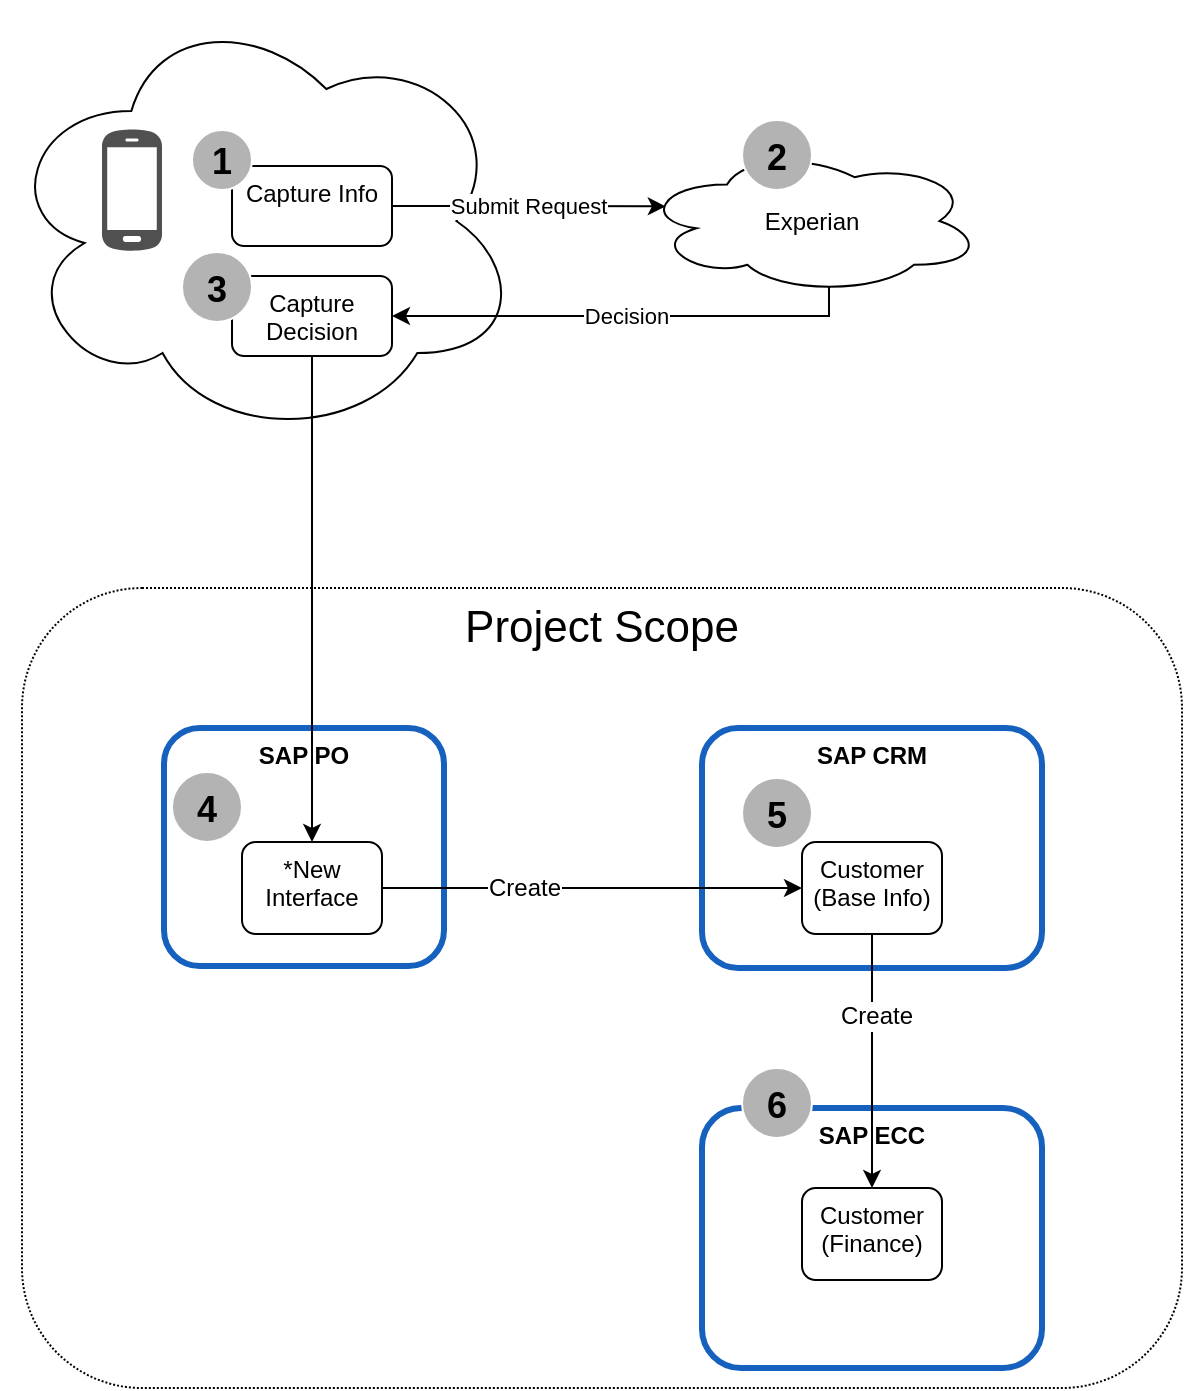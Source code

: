 <mxfile version="12.9.0" type="github" pages="6">
  <diagram id="I0bLfncfjT9ffKwwWELv" name="Accept">
    <mxGraphModel dx="1022" dy="1606" grid="1" gridSize="10" guides="1" tooltips="1" connect="1" arrows="1" fold="1" page="1" pageScale="1" pageWidth="827" pageHeight="1169" math="0" shadow="0">
      <root>
        <mxCell id="I5Vtg4STYnl2IJugSfGF-0" />
        <mxCell id="I5Vtg4STYnl2IJugSfGF-1" parent="I5Vtg4STYnl2IJugSfGF-0" />
        <mxCell id="Arc8_zzHpcI1xU_Nz3Fz-0" value="&lt;font style=&quot;font-size: 22px&quot;&gt;Project Scope&lt;/font&gt;" style="rounded=1;whiteSpace=wrap;html=1;verticalAlign=top;dashed=1;dashPattern=1 1;" parent="I5Vtg4STYnl2IJugSfGF-1" vertex="1">
          <mxGeometry x="150" y="270" width="580" height="400" as="geometry" />
        </mxCell>
        <mxCell id="U1mRfbYS5KdGnS07yZWT-0" value="" style="ellipse;shape=cloud;whiteSpace=wrap;html=1;strokeColor=#000000;strokeWidth=1;" parent="I5Vtg4STYnl2IJugSfGF-1" vertex="1">
          <mxGeometry x="139.68" y="-23.5" width="260" height="220" as="geometry" />
        </mxCell>
        <mxCell id="ivdo6gl_7-LOLV2pRihX-9" value="Submit Request" style="edgeStyle=orthogonalEdgeStyle;rounded=0;orthogonalLoop=1;jettySize=auto;html=1;exitX=1;exitY=0.5;exitDx=0;exitDy=0;entryX=0.07;entryY=0.4;entryDx=0;entryDy=0;entryPerimeter=0;" parent="I5Vtg4STYnl2IJugSfGF-1" source="8ab2VDb99C_7O71XB3wa-1" target="ivdo6gl_7-LOLV2pRihX-0" edge="1">
          <mxGeometry relative="1" as="geometry" />
        </mxCell>
        <mxCell id="8ab2VDb99C_7O71XB3wa-1" value="Capture Info" style="rounded=1;whiteSpace=wrap;html=1;verticalAlign=top;" parent="I5Vtg4STYnl2IJugSfGF-1" vertex="1">
          <mxGeometry x="255" y="59" width="80" height="40" as="geometry" />
        </mxCell>
        <mxCell id="ivdo6gl_7-LOLV2pRihX-10" value="Decision" style="edgeStyle=orthogonalEdgeStyle;rounded=0;orthogonalLoop=1;jettySize=auto;html=1;exitX=0.55;exitY=0.95;exitDx=0;exitDy=0;exitPerimeter=0;entryX=1;entryY=0.5;entryDx=0;entryDy=0;" parent="I5Vtg4STYnl2IJugSfGF-1" source="ivdo6gl_7-LOLV2pRihX-0" target="ivdo6gl_7-LOLV2pRihX-1" edge="1">
          <mxGeometry relative="1" as="geometry">
            <Array as="points">
              <mxPoint x="554" y="134" />
            </Array>
          </mxGeometry>
        </mxCell>
        <mxCell id="ivdo6gl_7-LOLV2pRihX-0" value="Experian" style="ellipse;shape=cloud;whiteSpace=wrap;html=1;verticalAlign=middle;" parent="I5Vtg4STYnl2IJugSfGF-1" vertex="1">
          <mxGeometry x="460" y="50" width="170" height="73" as="geometry" />
        </mxCell>
        <mxCell id="ivdo6gl_7-LOLV2pRihX-1" value="Capture Decision" style="rounded=1;whiteSpace=wrap;html=1;verticalAlign=top;" parent="I5Vtg4STYnl2IJugSfGF-1" vertex="1">
          <mxGeometry x="255" y="114" width="80" height="40" as="geometry" />
        </mxCell>
        <mxCell id="ivdo6gl_7-LOLV2pRihX-3" value="SAP PO" style="rounded=1;whiteSpace=wrap;html=1;verticalAlign=top;strokeWidth=3;strokeColor=#1661BE;fontStyle=1" parent="I5Vtg4STYnl2IJugSfGF-1" vertex="1">
          <mxGeometry x="221" y="340" width="140" height="119" as="geometry" />
        </mxCell>
        <mxCell id="ivdo6gl_7-LOLV2pRihX-4" value="*New Interface" style="rounded=1;whiteSpace=wrap;html=1;verticalAlign=top;" parent="I5Vtg4STYnl2IJugSfGF-1" vertex="1">
          <mxGeometry x="260" y="397" width="70" height="46" as="geometry" />
        </mxCell>
        <mxCell id="ivdo6gl_7-LOLV2pRihX-5" value="&lt;b&gt;SAP CRM&lt;/b&gt;" style="rounded=1;whiteSpace=wrap;html=1;verticalAlign=top;strokeWidth=3;strokeColor=#1661BE;" parent="I5Vtg4STYnl2IJugSfGF-1" vertex="1">
          <mxGeometry x="490" y="340" width="170" height="120" as="geometry" />
        </mxCell>
        <mxCell id="ivdo6gl_7-LOLV2pRihX-6" value="Customer (Base Info)" style="rounded=1;whiteSpace=wrap;html=1;verticalAlign=top;" parent="I5Vtg4STYnl2IJugSfGF-1" vertex="1">
          <mxGeometry x="540" y="397" width="70" height="46" as="geometry" />
        </mxCell>
        <mxCell id="ivdo6gl_7-LOLV2pRihX-7" value="SAP ECC" style="rounded=1;whiteSpace=wrap;html=1;verticalAlign=top;strokeWidth=3;strokeColor=#1661BE;fontStyle=1" parent="I5Vtg4STYnl2IJugSfGF-1" vertex="1">
          <mxGeometry x="490" y="530" width="170" height="130" as="geometry" />
        </mxCell>
        <mxCell id="ivdo6gl_7-LOLV2pRihX-8" value="Customer&lt;br&gt;(Finance)" style="rounded=1;whiteSpace=wrap;html=1;verticalAlign=top;" parent="I5Vtg4STYnl2IJugSfGF-1" vertex="1">
          <mxGeometry x="540" y="570" width="70" height="46" as="geometry" />
        </mxCell>
        <mxCell id="I5Vtg4STYnl2IJugSfGF-2" value="" style="shadow=0;dashed=0;html=1;strokeColor=none;fillColor=#505050;labelPosition=center;verticalLabelPosition=bottom;verticalAlign=top;outlineConnect=0;align=center;shape=mxgraph.office.devices.cell_phone_android_proportional;fontColor=#858585;" parent="I5Vtg4STYnl2IJugSfGF-1" vertex="1">
          <mxGeometry x="190" y="40" width="30" height="62" as="geometry" />
        </mxCell>
        <mxCell id="ivdo6gl_7-LOLV2pRihX-11" style="edgeStyle=orthogonalEdgeStyle;rounded=0;orthogonalLoop=1;jettySize=auto;html=1;exitX=0.5;exitY=1;exitDx=0;exitDy=0;" parent="I5Vtg4STYnl2IJugSfGF-1" source="ivdo6gl_7-LOLV2pRihX-1" target="ivdo6gl_7-LOLV2pRihX-4" edge="1">
          <mxGeometry relative="1" as="geometry" />
        </mxCell>
        <mxCell id="ivdo6gl_7-LOLV2pRihX-12" style="edgeStyle=orthogonalEdgeStyle;rounded=0;orthogonalLoop=1;jettySize=auto;html=1;exitX=1;exitY=0.5;exitDx=0;exitDy=0;" parent="I5Vtg4STYnl2IJugSfGF-1" source="ivdo6gl_7-LOLV2pRihX-4" target="ivdo6gl_7-LOLV2pRihX-6" edge="1">
          <mxGeometry relative="1" as="geometry" />
        </mxCell>
        <mxCell id="ivdo6gl_7-LOLV2pRihX-17" value="Create" style="text;html=1;resizable=0;points=[];align=center;verticalAlign=middle;labelBackgroundColor=#ffffff;" parent="ivdo6gl_7-LOLV2pRihX-12" vertex="1" connectable="0">
          <mxGeometry x="-0.326" relative="1" as="geometry">
            <mxPoint as="offset" />
          </mxGeometry>
        </mxCell>
        <mxCell id="ivdo6gl_7-LOLV2pRihX-19" style="edgeStyle=orthogonalEdgeStyle;rounded=0;orthogonalLoop=1;jettySize=auto;html=1;exitX=0.5;exitY=1;exitDx=0;exitDy=0;entryX=0.5;entryY=0;entryDx=0;entryDy=0;" parent="I5Vtg4STYnl2IJugSfGF-1" source="ivdo6gl_7-LOLV2pRihX-6" target="ivdo6gl_7-LOLV2pRihX-8" edge="1">
          <mxGeometry relative="1" as="geometry" />
        </mxCell>
        <mxCell id="ivdo6gl_7-LOLV2pRihX-20" value="Create" style="text;html=1;resizable=0;points=[];align=center;verticalAlign=middle;labelBackgroundColor=#ffffff;" parent="ivdo6gl_7-LOLV2pRihX-19" vertex="1" connectable="0">
          <mxGeometry x="-0.359" y="2" relative="1" as="geometry">
            <mxPoint as="offset" />
          </mxGeometry>
        </mxCell>
        <mxCell id="KOCEm66nNQwio_2Ye4BX-0" value="&lt;b&gt;&lt;font style=&quot;font-size: 18px&quot;&gt;1&lt;/font&gt;&lt;/b&gt;" style="ellipse;whiteSpace=wrap;html=1;aspect=fixed;strokeColor=#FFFFFF;fillColor=#B3B3B3;fontSize=20;" parent="I5Vtg4STYnl2IJugSfGF-1" vertex="1">
          <mxGeometry x="235" y="41" width="30" height="30" as="geometry" />
        </mxCell>
        <mxCell id="KOCEm66nNQwio_2Ye4BX-2" value="&lt;b&gt;&lt;font style=&quot;font-size: 18px&quot;&gt;3&lt;/font&gt;&lt;/b&gt;" style="ellipse;whiteSpace=wrap;html=1;aspect=fixed;strokeColor=#FFFFFF;fillColor=#B3B3B3;fontSize=20;" parent="I5Vtg4STYnl2IJugSfGF-1" vertex="1">
          <mxGeometry x="230" y="102" width="35" height="35" as="geometry" />
        </mxCell>
        <mxCell id="KOCEm66nNQwio_2Ye4BX-3" value="&lt;b&gt;&lt;font style=&quot;font-size: 18px&quot;&gt;2&lt;/font&gt;&lt;/b&gt;" style="ellipse;whiteSpace=wrap;html=1;aspect=fixed;strokeColor=#FFFFFF;fillColor=#B3B3B3;fontSize=20;" parent="I5Vtg4STYnl2IJugSfGF-1" vertex="1">
          <mxGeometry x="510" y="36" width="35" height="35" as="geometry" />
        </mxCell>
        <mxCell id="KOCEm66nNQwio_2Ye4BX-4" value="&lt;b&gt;&lt;font style=&quot;font-size: 18px&quot;&gt;4&lt;/font&gt;&lt;/b&gt;" style="ellipse;whiteSpace=wrap;html=1;aspect=fixed;strokeColor=#FFFFFF;fillColor=#B3B3B3;fontSize=20;" parent="I5Vtg4STYnl2IJugSfGF-1" vertex="1">
          <mxGeometry x="225" y="362" width="35" height="35" as="geometry" />
        </mxCell>
        <mxCell id="KOCEm66nNQwio_2Ye4BX-5" value="&lt;b&gt;&lt;font style=&quot;font-size: 18px&quot;&gt;5&lt;/font&gt;&lt;/b&gt;" style="ellipse;whiteSpace=wrap;html=1;aspect=fixed;strokeColor=#FFFFFF;fillColor=#B3B3B3;fontSize=20;" parent="I5Vtg4STYnl2IJugSfGF-1" vertex="1">
          <mxGeometry x="510" y="365" width="35" height="35" as="geometry" />
        </mxCell>
        <mxCell id="KOCEm66nNQwio_2Ye4BX-6" value="&lt;b&gt;&lt;font style=&quot;font-size: 18px&quot;&gt;6&lt;/font&gt;&lt;/b&gt;" style="ellipse;whiteSpace=wrap;html=1;aspect=fixed;strokeColor=#FFFFFF;fillColor=#B3B3B3;fontSize=20;" parent="I5Vtg4STYnl2IJugSfGF-1" vertex="1">
          <mxGeometry x="510" y="510" width="35" height="35" as="geometry" />
        </mxCell>
        <mxCell id="dF0LH_5BrBd1ZgKNaq8l-1" value="" style="shape=image;imageAspect=0;aspect=fixed;verticalLabelPosition=bottom;verticalAlign=top;strokeColor=#1661BE;strokeWidth=3;image=https://upload.wikimedia.org/wikipedia/commons/5/59/SAP_2011_logo.svg;" parent="I5Vtg4STYnl2IJugSfGF-1" vertex="1">
          <mxGeometry x="331" y="330" width="68.68" height="35" as="geometry" />
        </mxCell>
        <mxCell id="dF0LH_5BrBd1ZgKNaq8l-2" value="" style="shape=image;imageAspect=0;aspect=fixed;verticalLabelPosition=bottom;verticalAlign=top;strokeColor=#1661BE;strokeWidth=3;image=https://upload.wikimedia.org/wikipedia/commons/5/59/SAP_2011_logo.svg;" parent="I5Vtg4STYnl2IJugSfGF-1" vertex="1">
          <mxGeometry x="620" y="330" width="68.68" height="35" as="geometry" />
        </mxCell>
        <mxCell id="dF0LH_5BrBd1ZgKNaq8l-3" value="" style="shape=image;imageAspect=0;aspect=fixed;verticalLabelPosition=bottom;verticalAlign=top;strokeColor=#1661BE;strokeWidth=3;image=https://upload.wikimedia.org/wikipedia/commons/5/59/SAP_2011_logo.svg;" parent="I5Vtg4STYnl2IJugSfGF-1" vertex="1">
          <mxGeometry x="630" y="510" width="68.68" height="35" as="geometry" />
        </mxCell>
      </root>
    </mxGraphModel>
  </diagram>
  <diagram name="Reject/Refer" id="q7iL9V-ygQUSEN3jPt8D">
    <mxGraphModel dx="782" dy="1606" grid="1" gridSize="10" guides="1" tooltips="1" connect="1" arrows="1" fold="1" page="1" pageScale="1" pageWidth="827" pageHeight="1169" math="0" shadow="0">
      
      <root>
        
        <mxCell id="6zzG9t84l0em-5m2Y7m6-0" />
        
        <mxCell id="6zzG9t84l0em-5m2Y7m6-1" parent="6zzG9t84l0em-5m2Y7m6-0" />
        
        <mxCell id="umjWcM65oeDaXiuiutKc-0" value="&lt;font style=&quot;font-size: 22px&quot;&gt;Project Scope&lt;/font&gt;" style="rounded=1;whiteSpace=wrap;html=1;verticalAlign=top;dashed=1;dashPattern=1 1;" vertex="1" parent="6zzG9t84l0em-5m2Y7m6-1">
          
          <mxGeometry x="10" y="164" width="770" height="526" as="geometry" />
          
        </mxCell>
        
        <mxCell id="1nwWj9MFmgAN-99wsDq0-0" value="" style="ellipse;shape=cloud;whiteSpace=wrap;html=1;strokeColor=#000000;strokeWidth=1;" vertex="1" parent="6zzG9t84l0em-5m2Y7m6-1">
          
          <mxGeometry x="110" y="-90" width="310" height="230" as="geometry" />
          
        </mxCell>
        
        <mxCell id="6zzG9t84l0em-5m2Y7m6-11" value="SAP CRM" style="rounded=1;whiteSpace=wrap;html=1;verticalAlign=top;strokeWidth=3;strokeColor=#1661BE;" parent="6zzG9t84l0em-5m2Y7m6-1" vertex="1">
          
          <mxGeometry x="460" y="210" width="200" height="160" as="geometry" />
          
        </mxCell>
        
        <mxCell id="JmengMzgopt4f8I5Psx5-20" style="edgeStyle=orthogonalEdgeStyle;rounded=0;orthogonalLoop=1;jettySize=auto;html=1;exitX=1;exitY=0.5;exitDx=0;exitDy=0;entryX=0.5;entryY=1;entryDx=0;entryDy=0;dashed=1;" parent="6zzG9t84l0em-5m2Y7m6-1" source="JmengMzgopt4f8I5Psx5-3" target="JmengMzgopt4f8I5Psx5-14" edge="1">
          
          <mxGeometry relative="1" as="geometry">
            
            <Array as="points">
              
              <mxPoint x="430" y="463" />
              
              <mxPoint x="430" y="380" />
              
              <mxPoint x="505" y="380" />
              
            </Array>
            
          </mxGeometry>
          
        </mxCell>
        
        <mxCell id="6zzG9t84l0em-5m2Y7m6-4" value="Submit Request" style="edgeStyle=orthogonalEdgeStyle;rounded=0;orthogonalLoop=1;jettySize=auto;html=1;exitX=1;exitY=0.5;exitDx=0;exitDy=0;entryX=0.07;entryY=0.4;entryDx=0;entryDy=0;entryPerimeter=0;" parent="6zzG9t84l0em-5m2Y7m6-1" source="6zzG9t84l0em-5m2Y7m6-5" target="6zzG9t84l0em-5m2Y7m6-7" edge="1">
          
          <mxGeometry relative="1" as="geometry" />
          
        </mxCell>
        
        <mxCell id="6zzG9t84l0em-5m2Y7m6-5" value="Capture Info" style="rounded=1;whiteSpace=wrap;html=1;verticalAlign=top;" parent="6zzG9t84l0em-5m2Y7m6-1" vertex="1">
          
          <mxGeometry x="255" y="9" width="80" height="40" as="geometry" />
          
        </mxCell>
        
        <mxCell id="6zzG9t84l0em-5m2Y7m6-6" value="Decision" style="edgeStyle=orthogonalEdgeStyle;rounded=0;orthogonalLoop=1;jettySize=auto;html=1;exitX=0.55;exitY=0.95;exitDx=0;exitDy=0;exitPerimeter=0;entryX=1;entryY=0.5;entryDx=0;entryDy=0;" parent="6zzG9t84l0em-5m2Y7m6-1" source="6zzG9t84l0em-5m2Y7m6-7" target="6zzG9t84l0em-5m2Y7m6-8" edge="1">
          
          <mxGeometry relative="1" as="geometry">
            
            <Array as="points">
              
              <mxPoint x="515" y="69" />
              
              <mxPoint x="515" y="84" />
              
            </Array>
            
          </mxGeometry>
          
        </mxCell>
        
        <mxCell id="6zzG9t84l0em-5m2Y7m6-7" value="Experian" style="ellipse;shape=cloud;whiteSpace=wrap;html=1;verticalAlign=middle;" parent="6zzG9t84l0em-5m2Y7m6-1" vertex="1">
          
          <mxGeometry x="430" width="170" height="73" as="geometry" />
          
        </mxCell>
        
        <mxCell id="6zzG9t84l0em-5m2Y7m6-8" value="Capture Decision" style="rounded=1;whiteSpace=wrap;html=1;verticalAlign=top;" parent="6zzG9t84l0em-5m2Y7m6-1" vertex="1">
          
          <mxGeometry x="255" y="64" width="80" height="40" as="geometry" />
          
        </mxCell>
        
        <mxCell id="6zzG9t84l0em-5m2Y7m6-9" value="SAP PO" style="rounded=1;whiteSpace=wrap;html=1;verticalAlign=top;strokeWidth=3;strokeColor=#1661BE;" parent="6zzG9t84l0em-5m2Y7m6-1" vertex="1">
          
          <mxGeometry x="244" y="233" width="100" height="96" as="geometry" />
          
        </mxCell>
        
        <mxCell id="JmengMzgopt4f8I5Psx5-18" style="edgeStyle=orthogonalEdgeStyle;rounded=0;orthogonalLoop=1;jettySize=auto;html=1;exitX=1;exitY=0.5;exitDx=0;exitDy=0;" parent="6zzG9t84l0em-5m2Y7m6-1" source="6zzG9t84l0em-5m2Y7m6-10" target="6zzG9t84l0em-5m2Y7m6-12" edge="1">
          
          <mxGeometry relative="1" as="geometry" />
          
        </mxCell>
        
        <mxCell id="6zzG9t84l0em-5m2Y7m6-10" value="*New Interface" style="rounded=1;whiteSpace=wrap;html=1;verticalAlign=top;" parent="6zzG9t84l0em-5m2Y7m6-1" vertex="1">
          
          <mxGeometry x="260" y="267" width="70" height="46" as="geometry" />
          
        </mxCell>
        
        <mxCell id="6zzG9t84l0em-5m2Y7m6-12" value="Customer&amp;nbsp;&lt;br&gt;(Base Info)" style="rounded=1;whiteSpace=wrap;html=1;verticalAlign=top;" parent="6zzG9t84l0em-5m2Y7m6-1" vertex="1">
          
          <mxGeometry x="540" y="267" width="70" height="46" as="geometry" />
          
        </mxCell>
        
        <mxCell id="6zzG9t84l0em-5m2Y7m6-13" value="SAP ECC" style="rounded=1;whiteSpace=wrap;html=1;verticalAlign=top;strokeWidth=3;strokeColor=#1661BE;" parent="6zzG9t84l0em-5m2Y7m6-1" vertex="1">
          
          <mxGeometry x="490" y="400" width="170" height="130" as="geometry" />
          
        </mxCell>
        
        <mxCell id="6zzG9t84l0em-5m2Y7m6-14" value="Customer&lt;br&gt;(Finance)" style="rounded=1;whiteSpace=wrap;html=1;verticalAlign=top;" parent="6zzG9t84l0em-5m2Y7m6-1" vertex="1">
          
          <mxGeometry x="540" y="440" width="70" height="46" as="geometry" />
          
        </mxCell>
        
        <mxCell id="6zzG9t84l0em-5m2Y7m6-15" value="" style="shadow=0;dashed=0;html=1;strokeColor=none;fillColor=#505050;labelPosition=center;verticalLabelPosition=bottom;verticalAlign=top;outlineConnect=0;align=center;shape=mxgraph.office.devices.cell_phone_android_proportional;fontColor=#858585;" parent="6zzG9t84l0em-5m2Y7m6-1" vertex="1">
          
          <mxGeometry x="190" y="-10" width="30" height="62" as="geometry" />
          
        </mxCell>
        
        <mxCell id="6zzG9t84l0em-5m2Y7m6-16" style="edgeStyle=orthogonalEdgeStyle;rounded=0;orthogonalLoop=1;jettySize=auto;html=1;exitX=0.5;exitY=1;exitDx=0;exitDy=0;" parent="6zzG9t84l0em-5m2Y7m6-1" source="6zzG9t84l0em-5m2Y7m6-8" target="6zzG9t84l0em-5m2Y7m6-10" edge="1">
          
          <mxGeometry relative="1" as="geometry" />
          
        </mxCell>
        
        <mxCell id="6zzG9t84l0em-5m2Y7m6-21" style="edgeStyle=orthogonalEdgeStyle;rounded=0;orthogonalLoop=1;jettySize=auto;html=1;exitX=0.5;exitY=1;exitDx=0;exitDy=0;entryX=0.5;entryY=0;entryDx=0;entryDy=0;" parent="6zzG9t84l0em-5m2Y7m6-1" source="6zzG9t84l0em-5m2Y7m6-12" target="6zzG9t84l0em-5m2Y7m6-14" edge="1">
          
          <mxGeometry relative="1" as="geometry" />
          
        </mxCell>
        
        <mxCell id="6zzG9t84l0em-5m2Y7m6-22" value="Create" style="text;html=1;resizable=0;points=[];align=center;verticalAlign=middle;labelBackgroundColor=#ffffff;" parent="6zzG9t84l0em-5m2Y7m6-21" vertex="1" connectable="0">
          
          <mxGeometry x="-0.359" y="2" relative="1" as="geometry">
            
            <mxPoint as="offset" />
            
          </mxGeometry>
          
        </mxCell>
        
        <mxCell id="JmengMzgopt4f8I5Psx5-8" style="edgeStyle=orthogonalEdgeStyle;rounded=0;orthogonalLoop=1;jettySize=auto;html=1;dashed=1;" parent="6zzG9t84l0em-5m2Y7m6-1" source="JmengMzgopt4f8I5Psx5-1" target="JmengMzgopt4f8I5Psx5-3" edge="1">
          
          <mxGeometry relative="1" as="geometry" />
          
        </mxCell>
        
        <mxCell id="JmengMzgopt4f8I5Psx5-1" value="New Accounts" style="shape=image;html=1;verticalAlign=top;verticalLabelPosition=bottom;labelBackgroundColor=#ffffff;imageAspect=0;aspect=fixed;image=https://cdn0.iconfinder.com/data/icons/users-android-l-lollipop-icon-pack/24/user-128.png" parent="6zzG9t84l0em-5m2Y7m6-1" vertex="1">
          
          <mxGeometry x="198" y="329" width="92" height="92" as="geometry" />
          
        </mxCell>
        
        <mxCell id="JmengMzgopt4f8I5Psx5-9" style="edgeStyle=orthogonalEdgeStyle;rounded=0;orthogonalLoop=1;jettySize=auto;html=1;exitX=1;exitY=0.5;exitDx=0;exitDy=0;entryX=0;entryY=0.5;entryDx=0;entryDy=0;dashed=1;" parent="6zzG9t84l0em-5m2Y7m6-1" source="JmengMzgopt4f8I5Psx5-3" target="6zzG9t84l0em-5m2Y7m6-14" edge="1">
          
          <mxGeometry relative="1" as="geometry" />
          
        </mxCell>
        
        <mxCell id="JmengMzgopt4f8I5Psx5-11" value="&amp;nbsp;Update Record" style="text;html=1;resizable=0;points=[];align=center;verticalAlign=middle;labelBackgroundColor=#ffffff;" parent="JmengMzgopt4f8I5Psx5-9" vertex="1" connectable="0">
          
          <mxGeometry x="-0.25" relative="1" as="geometry">
            
            <mxPoint as="offset" />
            
          </mxGeometry>
          
        </mxCell>
        
        <mxCell id="JmengMzgopt4f8I5Psx5-10" style="edgeStyle=orthogonalEdgeStyle;rounded=0;orthogonalLoop=1;jettySize=auto;html=1;exitX=0.5;exitY=1;exitDx=0;exitDy=0;dashed=1;" parent="6zzG9t84l0em-5m2Y7m6-1" source="JmengMzgopt4f8I5Psx5-3" target="JmengMzgopt4f8I5Psx5-4" edge="1">
          
          <mxGeometry relative="1" as="geometry" />
          
        </mxCell>
        
        <mxCell id="JmengMzgopt4f8I5Psx5-12" value="Reject" style="text;html=1;resizable=0;points=[];align=center;verticalAlign=middle;labelBackgroundColor=#ffffff;" parent="JmengMzgopt4f8I5Psx5-10" vertex="1" connectable="0">
          
          <mxGeometry x="-0.199" relative="1" as="geometry">
            
            <mxPoint as="offset" />
            
          </mxGeometry>
          
        </mxCell>
        
        <mxCell id="JmengMzgopt4f8I5Psx5-3" value="Review&amp;nbsp;&lt;br&gt;Application" style="rhombus;whiteSpace=wrap;html=1;" parent="6zzG9t84l0em-5m2Y7m6-1" vertex="1">
          
          <mxGeometry x="47" y="427.5" width="78" height="70" as="geometry" />
          
        </mxCell>
        
        <mxCell id="JmengMzgopt4f8I5Psx5-4" value="END" style="shape=mxgraph.bpmn.shape;html=1;verticalLabelPosition=bottom;labelBackgroundColor=#ffffff;verticalAlign=top;align=center;perimeter=ellipsePerimeter;outlineConnect=0;outline=end;symbol=general;" parent="6zzG9t84l0em-5m2Y7m6-1" vertex="1">
          
          <mxGeometry x="61" y="600" width="50" height="50" as="geometry" />
          
        </mxCell>
        
        <mxCell id="JmengMzgopt4f8I5Psx5-14" value="Activity" style="rounded=1;whiteSpace=wrap;html=1;verticalAlign=top;" parent="6zzG9t84l0em-5m2Y7m6-1" vertex="1">
          
          <mxGeometry x="480" y="306" width="50" height="46" as="geometry" />
          
        </mxCell>
        
        <mxCell id="JmengMzgopt4f8I5Psx5-15" value="Create" style="edgeStyle=orthogonalEdgeStyle;rounded=0;orthogonalLoop=1;jettySize=auto;html=1;exitX=1;exitY=0.5;exitDx=0;exitDy=0;entryX=0;entryY=0.5;entryDx=0;entryDy=0;" parent="6zzG9t84l0em-5m2Y7m6-1" source="6zzG9t84l0em-5m2Y7m6-10" target="JmengMzgopt4f8I5Psx5-14" edge="1">
          
          <mxGeometry x="-0.577" relative="1" as="geometry">
            
            <Array as="points">
              
              <mxPoint x="400" y="290" />
              
              <mxPoint x="400" y="329" />
              
            </Array>
            
            <mxPoint as="offset" />
            
          </mxGeometry>
          
        </mxCell>
        
        <mxCell id="JmengMzgopt4f8I5Psx5-19" value="Accept" style="text;html=1;resizable=0;points=[];autosize=1;align=left;verticalAlign=top;spacingTop=-4;" parent="6zzG9t84l0em-5m2Y7m6-1" vertex="1">
          
          <mxGeometry x="117" y="440" width="50" height="10" as="geometry" />
          
        </mxCell>
        
        <mxCell id="qge553LtWHyhK_odIXqt-0" value="" style="group" parent="6zzG9t84l0em-5m2Y7m6-1" vertex="1" connectable="0">
          
          <mxGeometry x="420" y="580" width="160" height="42" as="geometry" />
          
        </mxCell>
        
        <mxCell id="FfEUyvOu12HyywOrQXnY-0" style="edgeStyle=orthogonalEdgeStyle;rounded=0;orthogonalLoop=1;jettySize=auto;html=1;" parent="qge553LtWHyhK_odIXqt-0" edge="1">
          
          <mxGeometry relative="1" as="geometry">
            
            <mxPoint y="10" as="sourcePoint" />
            
            <mxPoint x="40" y="10" as="targetPoint" />
            
            <Array as="points">
              
              <mxPoint y="10" />
              
              <mxPoint y="10" />
              
            </Array>
            
          </mxGeometry>
          
        </mxCell>
        
        <mxCell id="FfEUyvOu12HyywOrQXnY-1" style="edgeStyle=orthogonalEdgeStyle;rounded=0;orthogonalLoop=1;jettySize=auto;html=1;dashed=1;" parent="qge553LtWHyhK_odIXqt-0" edge="1">
          
          <mxGeometry relative="1" as="geometry">
            
            <mxPoint x="2" y="33" as="sourcePoint" />
            
            <mxPoint x="42" y="33" as="targetPoint" />
            
            <Array as="points">
              
              <mxPoint x="2" y="33" />
              
              <mxPoint x="2" y="33" />
              
            </Array>
            
          </mxGeometry>
          
        </mxCell>
        
        <mxCell id="FfEUyvOu12HyywOrQXnY-2" value="Automated Process" style="text;html=1;resizable=0;points=[];autosize=1;align=left;verticalAlign=top;spacingTop=-4;" parent="qge553LtWHyhK_odIXqt-0" vertex="1">
          
          <mxGeometry x="40" width="120" height="20" as="geometry" />
          
        </mxCell>
        
        <mxCell id="FfEUyvOu12HyywOrQXnY-4" value="Manual Process" style="text;html=1;resizable=0;points=[];autosize=1;align=left;verticalAlign=top;spacingTop=-4;" parent="qge553LtWHyhK_odIXqt-0" vertex="1">
          
          <mxGeometry x="41" y="22" width="100" height="20" as="geometry" />
          
        </mxCell>
        
        <mxCell id="m7y9YswhoE0nNhfy7fFu-1" value="&lt;b&gt;&lt;font style=&quot;font-size: 18px&quot;&gt;1&lt;/font&gt;&lt;/b&gt;" style="ellipse;whiteSpace=wrap;html=1;aspect=fixed;strokeColor=#FFFFFF;fillColor=#B3B3B3;fontSize=20;" parent="6zzG9t84l0em-5m2Y7m6-1" vertex="1">
          
          <mxGeometry x="240" y="-9" width="30" height="30" as="geometry" />
          
        </mxCell>
        
        <mxCell id="m7y9YswhoE0nNhfy7fFu-2" value="&lt;b&gt;&lt;font style=&quot;font-size: 18px&quot;&gt;2&lt;/font&gt;&lt;/b&gt;" style="ellipse;whiteSpace=wrap;html=1;aspect=fixed;strokeColor=#FFFFFF;fillColor=#B3B3B3;fontSize=20;" parent="6zzG9t84l0em-5m2Y7m6-1" vertex="1">
          
          <mxGeometry x="505" y="-6" width="30" height="30" as="geometry" />
          
        </mxCell>
        
        <mxCell id="m7y9YswhoE0nNhfy7fFu-3" value="&lt;b&gt;&lt;font style=&quot;font-size: 18px&quot;&gt;3&lt;/font&gt;&lt;/b&gt;" style="ellipse;whiteSpace=wrap;html=1;aspect=fixed;strokeColor=#FFFFFF;fillColor=#B3B3B3;fontSize=20;" parent="6zzG9t84l0em-5m2Y7m6-1" vertex="1">
          
          <mxGeometry x="240" y="54" width="30" height="30" as="geometry" />
          
        </mxCell>
        
        <mxCell id="m7y9YswhoE0nNhfy7fFu-4" value="&lt;b&gt;&lt;font style=&quot;font-size: 18px&quot;&gt;4&lt;/font&gt;&lt;/b&gt;" style="ellipse;whiteSpace=wrap;html=1;aspect=fixed;strokeColor=#FFFFFF;fillColor=#B3B3B3;fontSize=20;" parent="6zzG9t84l0em-5m2Y7m6-1" vertex="1">
          
          <mxGeometry x="225" y="216.5" width="30" height="30" as="geometry" />
          
        </mxCell>
        
        <mxCell id="m7y9YswhoE0nNhfy7fFu-5" value="&lt;b&gt;&lt;font style=&quot;font-size: 18px&quot;&gt;5&lt;/font&gt;&lt;/b&gt;" style="ellipse;whiteSpace=wrap;html=1;aspect=fixed;strokeColor=#FFFFFF;fillColor=#B3B3B3;fontSize=20;" parent="6zzG9t84l0em-5m2Y7m6-1" vertex="1">
          
          <mxGeometry x="405" y="260" width="30" height="30" as="geometry" />
          
        </mxCell>
        
        <mxCell id="W06NTrM2mYSXro5Yyzhc-0" value="&lt;b&gt;&lt;font style=&quot;font-size: 18px&quot;&gt;6&lt;/font&gt;&lt;/b&gt;" style="ellipse;whiteSpace=wrap;html=1;aspect=fixed;strokeColor=#FFFFFF;fillColor=#B3B3B3;fontSize=20;" parent="6zzG9t84l0em-5m2Y7m6-1" vertex="1">
          
          <mxGeometry x="460" y="340" width="30" height="30" as="geometry" />
          
        </mxCell>
        
        <mxCell id="W06NTrM2mYSXro5Yyzhc-1" value="&lt;b&gt;&lt;font style=&quot;font-size: 18px&quot;&gt;7&lt;/font&gt;&lt;/b&gt;" style="ellipse;whiteSpace=wrap;html=1;aspect=fixed;strokeColor=#FFFFFF;fillColor=#B3B3B3;fontSize=20;" parent="6zzG9t84l0em-5m2Y7m6-1" vertex="1">
          
          <mxGeometry x="365" y="425" width="30" height="30" as="geometry" />
          
        </mxCell>
        
        <mxCell id="2p6_76cSXVn-c59Y3XXB-0" value="" style="shape=image;imageAspect=0;aspect=fixed;verticalLabelPosition=bottom;verticalAlign=top;strokeColor=#1661BE;strokeWidth=3;image=https://upload.wikimedia.org/wikipedia/commons/5/59/SAP_2011_logo.svg;" vertex="1" parent="6zzG9t84l0em-5m2Y7m6-1">
          
          <mxGeometry x="326.32" y="216.5" width="68.68" height="35" as="geometry" />
          
        </mxCell>
        
        <mxCell id="2p6_76cSXVn-c59Y3XXB-1" value="" style="shape=image;imageAspect=0;aspect=fixed;verticalLabelPosition=bottom;verticalAlign=top;strokeColor=#1661BE;strokeWidth=3;image=https://upload.wikimedia.org/wikipedia/commons/5/59/SAP_2011_logo.svg;" vertex="1" parent="6zzG9t84l0em-5m2Y7m6-1">
          
          <mxGeometry x="630" y="198" width="68.68" height="35" as="geometry" />
          
        </mxCell>
        
        <mxCell id="2p6_76cSXVn-c59Y3XXB-2" value="" style="shape=image;imageAspect=0;aspect=fixed;verticalLabelPosition=bottom;verticalAlign=top;strokeColor=#1661BE;strokeWidth=3;image=https://upload.wikimedia.org/wikipedia/commons/5/59/SAP_2011_logo.svg;" vertex="1" parent="6zzG9t84l0em-5m2Y7m6-1">
          
          <mxGeometry x="630" y="390" width="68.68" height="35" as="geometry" />
          
        </mxCell>
        
        <mxCell id="FP6ZSrvsWaeLuSCSETTi-0" value="Monitor Activities" style="edgeStyle=orthogonalEdgeStyle;rounded=0;orthogonalLoop=1;jettySize=auto;html=1;exitX=0;exitY=0.75;exitDx=0;exitDy=0;entryX=0.987;entryY=0.586;entryDx=0;entryDy=0;entryPerimeter=0;startArrow=classic;startFill=1;endArrow=none;endFill=0;dashed=1;" parent="6zzG9t84l0em-5m2Y7m6-1" source="JmengMzgopt4f8I5Psx5-14" target="JmengMzgopt4f8I5Psx5-1" edge="1">
          
          <mxGeometry x="-0.058" y="20" relative="1" as="geometry">
            
            <Array as="points">
              
              <mxPoint x="370" y="341" />
              
              <mxPoint x="370" y="383" />
              
            </Array>
            
            <mxPoint x="-20" y="20" as="offset" />
            
          </mxGeometry>
          
        </mxCell>
        
      </root>
      
    </mxGraphModel>
  </diagram>
  <diagram id="lOIXeB1SdbAjSqTrTIgE" name="Start of design- Multi Catalogue">
    <mxGraphModel dx="1849" dy="1606" grid="1" gridSize="10" guides="1" tooltips="1" connect="1" arrows="1" fold="1" page="1" pageScale="1" pageWidth="827" pageHeight="1169" math="0" shadow="0">
      <root>
        <mxCell id="Fbse_wCR-hVCXEEPw7fp-0" />
        <mxCell id="Fbse_wCR-hVCXEEPw7fp-1" parent="Fbse_wCR-hVCXEEPw7fp-0" />
        <mxCell id="_JlLbovI6DGsuCHX4jDz-0" value="&lt;b&gt;Design&lt;/b&gt;" style="rounded=1;whiteSpace=wrap;html=1;verticalAlign=top;strokeWidth=3;strokeColor=#1661BE;" parent="Fbse_wCR-hVCXEEPw7fp-1" vertex="1">
          <mxGeometry x="-90" y="-90" width="540" height="405" as="geometry" />
        </mxCell>
        <mxCell id="_JlLbovI6DGsuCHX4jDz-23" value="&lt;b&gt;2020 Fusion&lt;/b&gt;" style="rounded=1;whiteSpace=wrap;html=1;verticalAlign=top;strokeWidth=3;strokeColor=#1661BE;" parent="Fbse_wCR-hVCXEEPw7fp-1" vertex="1">
          <mxGeometry x="-60" y="65" width="500" height="230" as="geometry" />
        </mxCell>
        <mxCell id="_JlLbovI6DGsuCHX4jDz-36" style="edgeStyle=orthogonalEdgeStyle;rounded=0;orthogonalLoop=1;jettySize=auto;html=1;exitX=1;exitY=0.5;exitDx=0;exitDy=0;entryX=0.5;entryY=0;entryDx=0;entryDy=0;" parent="Fbse_wCR-hVCXEEPw7fp-1" source="_JlLbovI6DGsuCHX4jDz-1" target="_JlLbovI6DGsuCHX4jDz-3" edge="1">
          <mxGeometry relative="1" as="geometry" />
        </mxCell>
        <mxCell id="_JlLbovI6DGsuCHX4jDz-1" value="Dewsbury Catalogue" style="rounded=1;whiteSpace=wrap;html=1;" parent="Fbse_wCR-hVCXEEPw7fp-1" vertex="1">
          <mxGeometry x="30" y="100" width="120" height="60" as="geometry" />
        </mxCell>
        <mxCell id="_JlLbovI6DGsuCHX4jDz-37" style="edgeStyle=orthogonalEdgeStyle;rounded=0;orthogonalLoop=1;jettySize=auto;html=1;exitX=1;exitY=0.5;exitDx=0;exitDy=0;entryX=0.5;entryY=1;entryDx=0;entryDy=0;" parent="Fbse_wCR-hVCXEEPw7fp-1" source="_JlLbovI6DGsuCHX4jDz-2" target="_JlLbovI6DGsuCHX4jDz-3" edge="1">
          <mxGeometry relative="1" as="geometry" />
        </mxCell>
        <mxCell id="_JlLbovI6DGsuCHX4jDz-2" value="Darlington Catalogue" style="rounded=1;whiteSpace=wrap;html=1;" parent="Fbse_wCR-hVCXEEPw7fp-1" vertex="1">
          <mxGeometry x="30" y="210" width="120" height="60" as="geometry" />
        </mxCell>
        <mxCell id="_JlLbovI6DGsuCHX4jDz-38" style="edgeStyle=orthogonalEdgeStyle;rounded=0;orthogonalLoop=1;jettySize=auto;html=1;exitX=1;exitY=0.5;exitDx=0;exitDy=0;entryX=0;entryY=0.5;entryDx=0;entryDy=0;" parent="Fbse_wCR-hVCXEEPw7fp-1" source="_JlLbovI6DGsuCHX4jDz-3" target="_JlLbovI6DGsuCHX4jDz-4" edge="1">
          <mxGeometry relative="1" as="geometry" />
        </mxCell>
        <mxCell id="_JlLbovI6DGsuCHX4jDz-3" value="Drawing" style="rounded=1;whiteSpace=wrap;html=1;" parent="Fbse_wCR-hVCXEEPw7fp-1" vertex="1">
          <mxGeometry x="160" y="160" width="120" height="60" as="geometry" />
        </mxCell>
        <mxCell id="87D5IM8qtyfVkClEqCiQ-0" style="edgeStyle=orthogonalEdgeStyle;rounded=0;orthogonalLoop=1;jettySize=auto;html=1;exitX=1;exitY=0.75;exitDx=0;exitDy=0;entryX=0;entryY=0.5;entryDx=0;entryDy=0;" edge="1" parent="Fbse_wCR-hVCXEEPw7fp-1" source="_JlLbovI6DGsuCHX4jDz-4" target="_JlLbovI6DGsuCHX4jDz-16">
          <mxGeometry relative="1" as="geometry">
            <Array as="points">
              <mxPoint x="414" y="190" />
              <mxPoint x="600" y="190" />
              <mxPoint x="600" y="345" />
            </Array>
          </mxGeometry>
        </mxCell>
        <mxCell id="_JlLbovI6DGsuCHX4jDz-4" value="Export" style="rounded=1;whiteSpace=wrap;html=1;" parent="Fbse_wCR-hVCXEEPw7fp-1" vertex="1">
          <mxGeometry x="294" y="160" width="120" height="60" as="geometry" />
        </mxCell>
        <mxCell id="_JlLbovI6DGsuCHX4jDz-8" value="&lt;b&gt;C2O&lt;/b&gt;" style="rounded=1;whiteSpace=wrap;html=1;verticalAlign=top;strokeWidth=3;strokeColor=#1661BE;" parent="Fbse_wCR-hVCXEEPw7fp-1" vertex="1">
          <mxGeometry x="670" y="-100" width="130" height="120" as="geometry" />
        </mxCell>
        <mxCell id="_JlLbovI6DGsuCHX4jDz-9" value="&lt;b&gt;SAP&lt;/b&gt;" style="rounded=1;whiteSpace=wrap;html=1;verticalAlign=top;strokeWidth=3;strokeColor=#1661BE;" parent="Fbse_wCR-hVCXEEPw7fp-1" vertex="1">
          <mxGeometry x="650" y="280" width="130" height="120" as="geometry" />
        </mxCell>
        <mxCell id="_JlLbovI6DGsuCHX4jDz-14" value="" style="edgeStyle=orthogonalEdgeStyle;rounded=0;orthogonalLoop=1;jettySize=auto;html=1;entryX=0;entryY=0.5;entryDx=0;entryDy=0;exitX=1;exitY=0.25;exitDx=0;exitDy=0;" parent="Fbse_wCR-hVCXEEPw7fp-1" source="_JlLbovI6DGsuCHX4jDz-4" target="_JlLbovI6DGsuCHX4jDz-13" edge="1">
          <mxGeometry relative="1" as="geometry">
            <mxPoint x="620" y="190" as="sourcePoint" />
            <Array as="points">
              <mxPoint x="414" y="190" />
              <mxPoint x="600" y="190" />
              <mxPoint x="600" y="-40" />
            </Array>
          </mxGeometry>
        </mxCell>
        <mxCell id="_JlLbovI6DGsuCHX4jDz-13" value="Import" style="rounded=1;whiteSpace=wrap;html=1;" parent="Fbse_wCR-hVCXEEPw7fp-1" vertex="1">
          <mxGeometry x="700" y="-70" width="70" height="60" as="geometry" />
        </mxCell>
        <mxCell id="_JlLbovI6DGsuCHX4jDz-16" value="Import" style="rounded=1;whiteSpace=wrap;html=1;" parent="Fbse_wCR-hVCXEEPw7fp-1" vertex="1">
          <mxGeometry x="680" y="315" width="70" height="60" as="geometry" />
        </mxCell>
        <mxCell id="_JlLbovI6DGsuCHX4jDz-29" style="edgeStyle=orthogonalEdgeStyle;rounded=0;orthogonalLoop=1;jettySize=auto;html=1;exitX=0.5;exitY=0;exitDx=0;exitDy=0;entryX=0;entryY=0.5;entryDx=0;entryDy=0;" parent="Fbse_wCR-hVCXEEPw7fp-1" source="_JlLbovI6DGsuCHX4jDz-20" target="_JlLbovI6DGsuCHX4jDz-1" edge="1">
          <mxGeometry relative="1" as="geometry">
            <Array as="points">
              <mxPoint x="-10" y="130" />
            </Array>
          </mxGeometry>
        </mxCell>
        <mxCell id="_JlLbovI6DGsuCHX4jDz-30" style="edgeStyle=orthogonalEdgeStyle;rounded=0;orthogonalLoop=1;jettySize=auto;html=1;exitX=0.5;exitY=1;exitDx=0;exitDy=0;entryX=0;entryY=0.5;entryDx=0;entryDy=0;" parent="Fbse_wCR-hVCXEEPw7fp-1" source="_JlLbovI6DGsuCHX4jDz-20" target="_JlLbovI6DGsuCHX4jDz-2" edge="1">
          <mxGeometry relative="1" as="geometry" />
        </mxCell>
        <mxCell id="_JlLbovI6DGsuCHX4jDz-20" value="Dews or Darl" style="rhombus;whiteSpace=wrap;html=1;" parent="Fbse_wCR-hVCXEEPw7fp-1" vertex="1">
          <mxGeometry x="-50" y="140" width="80" height="80" as="geometry" />
        </mxCell>
        <mxCell id="_JlLbovI6DGsuCHX4jDz-35" style="edgeStyle=orthogonalEdgeStyle;rounded=0;orthogonalLoop=1;jettySize=auto;html=1;exitX=1;exitY=0.5;exitDx=0;exitDy=0;entryX=0;entryY=0.5;entryDx=0;entryDy=0;" parent="Fbse_wCR-hVCXEEPw7fp-1" source="_JlLbovI6DGsuCHX4jDz-34" target="_JlLbovI6DGsuCHX4jDz-20" edge="1">
          <mxGeometry relative="1" as="geometry" />
        </mxCell>
        <mxCell id="_JlLbovI6DGsuCHX4jDz-34" value="" style="ellipse;whiteSpace=wrap;html=1;aspect=fixed;" parent="Fbse_wCR-hVCXEEPw7fp-1" vertex="1">
          <mxGeometry x="-290" y="140" width="80" height="80" as="geometry" />
        </mxCell>
      </root>
    </mxGraphModel>
  </diagram>
  <diagram name="Lead Capture - Multi Catalogue" id="xptw0SQupD6m_jO9cA7Y">
    <mxGraphModel dx="1849" dy="1606" grid="1" gridSize="10" guides="1" tooltips="1" connect="1" arrows="1" fold="1" page="1" pageScale="1" pageWidth="827" pageHeight="1169" math="0" shadow="0">
      <root>
        <mxCell id="bqPSz23PdT2e_r1nomSk-0" />
        <mxCell id="bqPSz23PdT2e_r1nomSk-1" parent="bqPSz23PdT2e_r1nomSk-0" />
        <mxCell id="bqPSz23PdT2e_r1nomSk-26" value="&lt;b&gt;Lead Capture&lt;/b&gt;" style="rounded=1;whiteSpace=wrap;html=1;verticalAlign=top;strokeWidth=3;strokeColor=#1661BE;" vertex="1" parent="bqPSz23PdT2e_r1nomSk-1">
          <mxGeometry x="-390" y="40" width="260" height="275" as="geometry" />
        </mxCell>
        <mxCell id="bqPSz23PdT2e_r1nomSk-2" value="&lt;b&gt;Design&lt;/b&gt;" style="rounded=1;whiteSpace=wrap;html=1;verticalAlign=top;strokeWidth=3;strokeColor=#1661BE;" vertex="1" parent="bqPSz23PdT2e_r1nomSk-1">
          <mxGeometry x="-90" y="-60" width="550" height="375" as="geometry" />
        </mxCell>
        <mxCell id="bqPSz23PdT2e_r1nomSk-3" value="&lt;b&gt;2020 Fusion&lt;/b&gt;" style="rounded=1;whiteSpace=wrap;html=1;verticalAlign=top;strokeWidth=3;strokeColor=#1661BE;" vertex="1" parent="bqPSz23PdT2e_r1nomSk-1">
          <mxGeometry x="-60" y="65" width="500" height="230" as="geometry" />
        </mxCell>
        <mxCell id="bqPSz23PdT2e_r1nomSk-6" style="edgeStyle=orthogonalEdgeStyle;rounded=0;orthogonalLoop=1;jettySize=auto;html=1;exitX=1;exitY=0.5;exitDx=0;exitDy=0;entryX=0.5;entryY=0;entryDx=0;entryDy=0;" edge="1" parent="bqPSz23PdT2e_r1nomSk-1" source="bqPSz23PdT2e_r1nomSk-7" target="bqPSz23PdT2e_r1nomSk-11">
          <mxGeometry relative="1" as="geometry" />
        </mxCell>
        <mxCell id="bqPSz23PdT2e_r1nomSk-7" value="Dewsbury Catalogue" style="rounded=1;whiteSpace=wrap;html=1;" vertex="1" parent="bqPSz23PdT2e_r1nomSk-1">
          <mxGeometry x="30" y="100" width="120" height="60" as="geometry" />
        </mxCell>
        <mxCell id="bqPSz23PdT2e_r1nomSk-8" style="edgeStyle=orthogonalEdgeStyle;rounded=0;orthogonalLoop=1;jettySize=auto;html=1;exitX=1;exitY=0.5;exitDx=0;exitDy=0;entryX=0.5;entryY=1;entryDx=0;entryDy=0;" edge="1" parent="bqPSz23PdT2e_r1nomSk-1" source="bqPSz23PdT2e_r1nomSk-9" target="bqPSz23PdT2e_r1nomSk-11">
          <mxGeometry relative="1" as="geometry" />
        </mxCell>
        <mxCell id="bqPSz23PdT2e_r1nomSk-9" value="Darlington Catalogue" style="rounded=1;whiteSpace=wrap;html=1;" vertex="1" parent="bqPSz23PdT2e_r1nomSk-1">
          <mxGeometry x="30" y="210" width="120" height="60" as="geometry" />
        </mxCell>
        <mxCell id="bqPSz23PdT2e_r1nomSk-10" style="edgeStyle=orthogonalEdgeStyle;rounded=0;orthogonalLoop=1;jettySize=auto;html=1;exitX=1;exitY=0.5;exitDx=0;exitDy=0;entryX=0;entryY=0.5;entryDx=0;entryDy=0;" edge="1" parent="bqPSz23PdT2e_r1nomSk-1" source="bqPSz23PdT2e_r1nomSk-11" target="bqPSz23PdT2e_r1nomSk-13">
          <mxGeometry relative="1" as="geometry" />
        </mxCell>
        <mxCell id="bqPSz23PdT2e_r1nomSk-11" value="Drawing" style="rounded=1;whiteSpace=wrap;html=1;" vertex="1" parent="bqPSz23PdT2e_r1nomSk-1">
          <mxGeometry x="160" y="160" width="120" height="60" as="geometry" />
        </mxCell>
        <mxCell id="bqPSz23PdT2e_r1nomSk-13" value="Export" style="rounded=1;whiteSpace=wrap;html=1;" vertex="1" parent="bqPSz23PdT2e_r1nomSk-1">
          <mxGeometry x="294" y="160" width="120" height="60" as="geometry" />
        </mxCell>
        <mxCell id="bqPSz23PdT2e_r1nomSk-14" value="&lt;b&gt;C2O&lt;/b&gt;" style="rounded=1;whiteSpace=wrap;html=1;verticalAlign=top;strokeWidth=3;strokeColor=#1661BE;" vertex="1" parent="bqPSz23PdT2e_r1nomSk-1">
          <mxGeometry x="520" y="-100" width="130" height="120" as="geometry" />
        </mxCell>
        <mxCell id="bqPSz23PdT2e_r1nomSk-15" value="&lt;b&gt;SAP&lt;/b&gt;" style="rounded=1;whiteSpace=wrap;html=1;verticalAlign=top;strokeWidth=3;strokeColor=#1661BE;" vertex="1" parent="bqPSz23PdT2e_r1nomSk-1">
          <mxGeometry x="520" y="280" width="130" height="120" as="geometry" />
        </mxCell>
        <mxCell id="bqPSz23PdT2e_r1nomSk-16" value="" style="edgeStyle=orthogonalEdgeStyle;rounded=0;orthogonalLoop=1;jettySize=auto;html=1;entryX=0;entryY=0.5;entryDx=0;entryDy=0;exitX=1;exitY=0.5;exitDx=0;exitDy=0;" edge="1" parent="bqPSz23PdT2e_r1nomSk-1" source="bqPSz23PdT2e_r1nomSk-13" target="bqPSz23PdT2e_r1nomSk-18">
          <mxGeometry relative="1" as="geometry">
            <mxPoint x="620" y="190" as="sourcePoint" />
            <Array as="points">
              <mxPoint x="480" y="190" />
              <mxPoint x="480" y="-40" />
            </Array>
          </mxGeometry>
        </mxCell>
        <mxCell id="bqPSz23PdT2e_r1nomSk-18" value="Import" style="rounded=1;whiteSpace=wrap;html=1;" vertex="1" parent="bqPSz23PdT2e_r1nomSk-1">
          <mxGeometry x="550" y="-70" width="70" height="60" as="geometry" />
        </mxCell>
        <mxCell id="bqPSz23PdT2e_r1nomSk-19" style="edgeStyle=orthogonalEdgeStyle;rounded=0;orthogonalLoop=1;jettySize=auto;html=1;exitX=1;exitY=0.5;exitDx=0;exitDy=0;entryX=0;entryY=0.5;entryDx=0;entryDy=0;" edge="1" parent="bqPSz23PdT2e_r1nomSk-1" source="bqPSz23PdT2e_r1nomSk-13" target="bqPSz23PdT2e_r1nomSk-20">
          <mxGeometry relative="1" as="geometry">
            <mxPoint x="620" y="205" as="sourcePoint" />
            <Array as="points">
              <mxPoint x="480" y="190" />
              <mxPoint x="480" y="345" />
            </Array>
          </mxGeometry>
        </mxCell>
        <mxCell id="bqPSz23PdT2e_r1nomSk-20" value="Import" style="rounded=1;whiteSpace=wrap;html=1;" vertex="1" parent="bqPSz23PdT2e_r1nomSk-1">
          <mxGeometry x="550" y="315" width="70" height="60" as="geometry" />
        </mxCell>
        <mxCell id="bqPSz23PdT2e_r1nomSk-21" style="edgeStyle=orthogonalEdgeStyle;rounded=0;orthogonalLoop=1;jettySize=auto;html=1;exitX=0.5;exitY=0;exitDx=0;exitDy=0;entryX=0;entryY=0.5;entryDx=0;entryDy=0;" edge="1" parent="bqPSz23PdT2e_r1nomSk-1" source="bqPSz23PdT2e_r1nomSk-23" target="bqPSz23PdT2e_r1nomSk-7">
          <mxGeometry relative="1" as="geometry">
            <Array as="points">
              <mxPoint x="-10" y="130" />
            </Array>
          </mxGeometry>
        </mxCell>
        <mxCell id="bqPSz23PdT2e_r1nomSk-22" style="edgeStyle=orthogonalEdgeStyle;rounded=0;orthogonalLoop=1;jettySize=auto;html=1;exitX=0.5;exitY=1;exitDx=0;exitDy=0;entryX=0;entryY=0.5;entryDx=0;entryDy=0;" edge="1" parent="bqPSz23PdT2e_r1nomSk-1" source="bqPSz23PdT2e_r1nomSk-23" target="bqPSz23PdT2e_r1nomSk-9">
          <mxGeometry relative="1" as="geometry" />
        </mxCell>
        <mxCell id="bqPSz23PdT2e_r1nomSk-23" value="Dews or Darl" style="rhombus;whiteSpace=wrap;html=1;" vertex="1" parent="bqPSz23PdT2e_r1nomSk-1">
          <mxGeometry x="-280" y="130" width="80" height="80" as="geometry" />
        </mxCell>
        <mxCell id="bqPSz23PdT2e_r1nomSk-24" style="edgeStyle=orthogonalEdgeStyle;rounded=0;orthogonalLoop=1;jettySize=auto;html=1;exitX=1;exitY=0.5;exitDx=0;exitDy=0;entryX=0;entryY=0.5;entryDx=0;entryDy=0;" edge="1" parent="bqPSz23PdT2e_r1nomSk-1" source="bqPSz23PdT2e_r1nomSk-25" target="bqPSz23PdT2e_r1nomSk-23">
          <mxGeometry relative="1" as="geometry" />
        </mxCell>
        <mxCell id="bqPSz23PdT2e_r1nomSk-25" value="" style="ellipse;whiteSpace=wrap;html=1;aspect=fixed;" vertex="1" parent="bqPSz23PdT2e_r1nomSk-1">
          <mxGeometry x="-500" y="150" width="80" height="80" as="geometry" />
        </mxCell>
      </root>
    </mxGraphModel>
  </diagram>
  <diagram name="End of Design-  Multi Catalogue" id="evm0ahgz21U04MNeQETG">
    <mxGraphModel dx="1849" dy="1606" grid="1" gridSize="10" guides="1" tooltips="1" connect="1" arrows="1" fold="1" page="1" pageScale="1" pageWidth="827" pageHeight="1169" math="0" shadow="0">
      <root>
        <mxCell id="7GcjfIIWh7iEYWclRc8i-0" />
        <mxCell id="7GcjfIIWh7iEYWclRc8i-1" parent="7GcjfIIWh7iEYWclRc8i-0" />
        <mxCell id="7GcjfIIWh7iEYWclRc8i-3" value="&lt;b&gt;Design&lt;/b&gt;" style="rounded=1;whiteSpace=wrap;html=1;verticalAlign=top;strokeWidth=3;strokeColor=#1661BE;" vertex="1" parent="7GcjfIIWh7iEYWclRc8i-1">
          <mxGeometry x="-90" y="-90" width="640" height="405" as="geometry" />
        </mxCell>
        <mxCell id="7GcjfIIWh7iEYWclRc8i-4" value="&lt;b&gt;2020 Fusion&lt;/b&gt;" style="rounded=1;whiteSpace=wrap;html=1;verticalAlign=top;strokeWidth=3;strokeColor=#1661BE;" vertex="1" parent="7GcjfIIWh7iEYWclRc8i-1">
          <mxGeometry x="-60" y="65" width="590" height="230" as="geometry" />
        </mxCell>
        <mxCell id="7GcjfIIWh7iEYWclRc8i-7" style="edgeStyle=orthogonalEdgeStyle;rounded=0;orthogonalLoop=1;jettySize=auto;html=1;exitX=1;exitY=0.5;exitDx=0;exitDy=0;entryX=0.5;entryY=0;entryDx=0;entryDy=0;" edge="1" parent="7GcjfIIWh7iEYWclRc8i-1" source="7GcjfIIWh7iEYWclRc8i-8" target="7GcjfIIWh7iEYWclRc8i-12">
          <mxGeometry relative="1" as="geometry" />
        </mxCell>
        <mxCell id="7GcjfIIWh7iEYWclRc8i-8" value="Dewsbury Catalogue" style="rounded=1;whiteSpace=wrap;html=1;" vertex="1" parent="7GcjfIIWh7iEYWclRc8i-1">
          <mxGeometry x="30" y="100" width="120" height="60" as="geometry" />
        </mxCell>
        <mxCell id="7GcjfIIWh7iEYWclRc8i-9" style="edgeStyle=orthogonalEdgeStyle;rounded=0;orthogonalLoop=1;jettySize=auto;html=1;exitX=1;exitY=0.5;exitDx=0;exitDy=0;entryX=0.5;entryY=1;entryDx=0;entryDy=0;" edge="1" parent="7GcjfIIWh7iEYWclRc8i-1" source="7GcjfIIWh7iEYWclRc8i-10" target="7GcjfIIWh7iEYWclRc8i-12">
          <mxGeometry relative="1" as="geometry" />
        </mxCell>
        <mxCell id="7GcjfIIWh7iEYWclRc8i-10" value="Darlington Catalogue" style="rounded=1;whiteSpace=wrap;html=1;" vertex="1" parent="7GcjfIIWh7iEYWclRc8i-1">
          <mxGeometry x="30" y="210" width="120" height="60" as="geometry" />
        </mxCell>
        <mxCell id="7GcjfIIWh7iEYWclRc8i-11" style="edgeStyle=orthogonalEdgeStyle;rounded=0;orthogonalLoop=1;jettySize=auto;html=1;exitX=1;exitY=0.5;exitDx=0;exitDy=0;entryX=0;entryY=0.5;entryDx=0;entryDy=0;" edge="1" parent="7GcjfIIWh7iEYWclRc8i-1" source="7GcjfIIWh7iEYWclRc8i-12" target="7GcjfIIWh7iEYWclRc8i-14">
          <mxGeometry relative="1" as="geometry" />
        </mxCell>
        <mxCell id="7GcjfIIWh7iEYWclRc8i-12" value="Drawing" style="rounded=1;whiteSpace=wrap;html=1;" vertex="1" parent="7GcjfIIWh7iEYWclRc8i-1">
          <mxGeometry x="160" y="160" width="120" height="60" as="geometry" />
        </mxCell>
        <mxCell id="Pb_BCG3rpowcddXdC12i-1" style="edgeStyle=orthogonalEdgeStyle;rounded=0;orthogonalLoop=1;jettySize=auto;html=1;exitX=1;exitY=0.5;exitDx=0;exitDy=0;entryX=0;entryY=0.5;entryDx=0;entryDy=0;" edge="1" parent="7GcjfIIWh7iEYWclRc8i-1" source="7GcjfIIWh7iEYWclRc8i-14" target="Pb_BCG3rpowcddXdC12i-0">
          <mxGeometry relative="1" as="geometry" />
        </mxCell>
        <mxCell id="7GcjfIIWh7iEYWclRc8i-14" value="Export" style="rounded=1;whiteSpace=wrap;html=1;" vertex="1" parent="7GcjfIIWh7iEYWclRc8i-1">
          <mxGeometry x="294" y="160" width="120" height="60" as="geometry" />
        </mxCell>
        <mxCell id="7GcjfIIWh7iEYWclRc8i-15" value="&lt;b&gt;C2O&lt;/b&gt;" style="rounded=1;whiteSpace=wrap;html=1;verticalAlign=top;strokeWidth=3;strokeColor=#1661BE;" vertex="1" parent="7GcjfIIWh7iEYWclRc8i-1">
          <mxGeometry x="810" y="-100" width="130" height="120" as="geometry" />
        </mxCell>
        <mxCell id="7GcjfIIWh7iEYWclRc8i-16" value="&lt;b&gt;SAP&lt;/b&gt;" style="rounded=1;whiteSpace=wrap;html=1;verticalAlign=top;strokeWidth=3;strokeColor=#1661BE;" vertex="1" parent="7GcjfIIWh7iEYWclRc8i-1">
          <mxGeometry x="817" y="280" width="130" height="120" as="geometry" />
        </mxCell>
        <mxCell id="7GcjfIIWh7iEYWclRc8i-19" value="Import" style="rounded=1;whiteSpace=wrap;html=1;" vertex="1" parent="7GcjfIIWh7iEYWclRc8i-1">
          <mxGeometry x="840" y="-70" width="70" height="60" as="geometry" />
        </mxCell>
        <mxCell id="7GcjfIIWh7iEYWclRc8i-20" style="edgeStyle=orthogonalEdgeStyle;rounded=0;orthogonalLoop=1;jettySize=auto;html=1;exitX=1;exitY=0.5;exitDx=0;exitDy=0;entryX=0;entryY=0.5;entryDx=0;entryDy=0;" edge="1" parent="7GcjfIIWh7iEYWclRc8i-1" source="Pb_BCG3rpowcddXdC12i-0" target="7GcjfIIWh7iEYWclRc8i-21">
          <mxGeometry relative="1" as="geometry">
            <mxPoint x="620" y="205" as="sourcePoint" />
            <Array as="points">
              <mxPoint x="680" y="190" />
              <mxPoint x="680" y="345" />
            </Array>
          </mxGeometry>
        </mxCell>
        <mxCell id="7GcjfIIWh7iEYWclRc8i-21" value="Import" style="rounded=1;whiteSpace=wrap;html=1;" vertex="1" parent="7GcjfIIWh7iEYWclRc8i-1">
          <mxGeometry x="847" y="315" width="70" height="60" as="geometry" />
        </mxCell>
        <mxCell id="7GcjfIIWh7iEYWclRc8i-23" style="edgeStyle=orthogonalEdgeStyle;rounded=0;orthogonalLoop=1;jettySize=auto;html=1;exitX=1;exitY=0.5;exitDx=0;exitDy=0;entryX=0;entryY=0.5;entryDx=0;entryDy=0;" edge="1" parent="7GcjfIIWh7iEYWclRc8i-1" source="7GcjfIIWh7iEYWclRc8i-26" target="7GcjfIIWh7iEYWclRc8i-10">
          <mxGeometry relative="1" as="geometry">
            <mxPoint x="-240" y="210" as="sourcePoint" />
          </mxGeometry>
        </mxCell>
        <mxCell id="7GcjfIIWh7iEYWclRc8i-25" style="edgeStyle=orthogonalEdgeStyle;rounded=0;orthogonalLoop=1;jettySize=auto;html=1;exitX=1;exitY=0.5;exitDx=0;exitDy=0;" edge="1" parent="7GcjfIIWh7iEYWclRc8i-1" source="7GcjfIIWh7iEYWclRc8i-26" target="7GcjfIIWh7iEYWclRc8i-8">
          <mxGeometry relative="1" as="geometry">
            <mxPoint x="-280" y="170" as="targetPoint" />
          </mxGeometry>
        </mxCell>
        <mxCell id="7GcjfIIWh7iEYWclRc8i-26" value="" style="ellipse;whiteSpace=wrap;html=1;aspect=fixed;" vertex="1" parent="7GcjfIIWh7iEYWclRc8i-1">
          <mxGeometry x="-210" y="130" width="80" height="80" as="geometry" />
        </mxCell>
        <mxCell id="Pb_BCG3rpowcddXdC12i-2" style="edgeStyle=orthogonalEdgeStyle;rounded=0;orthogonalLoop=1;jettySize=auto;html=1;exitX=1;exitY=0.5;exitDx=0;exitDy=0;entryX=0;entryY=0.5;entryDx=0;entryDy=0;" edge="1" parent="7GcjfIIWh7iEYWclRc8i-1" source="Pb_BCG3rpowcddXdC12i-0" target="7GcjfIIWh7iEYWclRc8i-19">
          <mxGeometry relative="1" as="geometry">
            <mxPoint x="710" y="190" as="targetPoint" />
          </mxGeometry>
        </mxCell>
        <mxCell id="Pb_BCG3rpowcddXdC12i-0" value="Dews or Darl" style="rhombus;whiteSpace=wrap;html=1;" vertex="1" parent="7GcjfIIWh7iEYWclRc8i-1">
          <mxGeometry x="440" y="150" width="80" height="80" as="geometry" />
        </mxCell>
      </root>
    </mxGraphModel>
  </diagram>
  <diagram name="Post Design-  Multi Catalogue" id="GnHIZqdPLONxBIgIT4Gj">
    <mxGraphModel dx="1849" dy="1606" grid="1" gridSize="10" guides="1" tooltips="1" connect="1" arrows="1" fold="1" page="1" pageScale="1" pageWidth="827" pageHeight="1169" math="0" shadow="0">
      <root>
        <mxCell id="x0li2plNRmpR8_GpqX2q-0" />
        <mxCell id="x0li2plNRmpR8_GpqX2q-1" parent="x0li2plNRmpR8_GpqX2q-0" />
        <mxCell id="ucxce9_MLwUqWdL2mYv8-0" value="&lt;b&gt;&#39;Staging Area&#39;&lt;/b&gt;" style="rounded=1;whiteSpace=wrap;html=1;verticalAlign=top;strokeWidth=3;strokeColor=#1661BE;" vertex="1" parent="x0li2plNRmpR8_GpqX2q-1">
          <mxGeometry x="570" y="65" width="210" height="230" as="geometry" />
        </mxCell>
        <mxCell id="x0li2plNRmpR8_GpqX2q-2" value="&lt;b&gt;Design&lt;/b&gt;" style="rounded=1;whiteSpace=wrap;html=1;verticalAlign=top;strokeWidth=3;strokeColor=#1661BE;" vertex="1" parent="x0li2plNRmpR8_GpqX2q-1">
          <mxGeometry x="-90" y="-90" width="640" height="405" as="geometry" />
        </mxCell>
        <mxCell id="x0li2plNRmpR8_GpqX2q-3" value="&lt;b&gt;2020 Fusion&lt;/b&gt;" style="rounded=1;whiteSpace=wrap;html=1;verticalAlign=top;strokeWidth=3;strokeColor=#1661BE;" vertex="1" parent="x0li2plNRmpR8_GpqX2q-1">
          <mxGeometry x="-60" y="65" width="590" height="230" as="geometry" />
        </mxCell>
        <mxCell id="x0li2plNRmpR8_GpqX2q-4" style="edgeStyle=orthogonalEdgeStyle;rounded=0;orthogonalLoop=1;jettySize=auto;html=1;exitX=1;exitY=0.5;exitDx=0;exitDy=0;entryX=0.5;entryY=0;entryDx=0;entryDy=0;" edge="1" parent="x0li2plNRmpR8_GpqX2q-1" source="x0li2plNRmpR8_GpqX2q-5" target="x0li2plNRmpR8_GpqX2q-9">
          <mxGeometry relative="1" as="geometry" />
        </mxCell>
        <mxCell id="x0li2plNRmpR8_GpqX2q-5" value="Dewsbury Catalogue" style="rounded=1;whiteSpace=wrap;html=1;" vertex="1" parent="x0li2plNRmpR8_GpqX2q-1">
          <mxGeometry x="30" y="100" width="120" height="60" as="geometry" />
        </mxCell>
        <mxCell id="x0li2plNRmpR8_GpqX2q-6" style="edgeStyle=orthogonalEdgeStyle;rounded=0;orthogonalLoop=1;jettySize=auto;html=1;exitX=1;exitY=0.5;exitDx=0;exitDy=0;entryX=0.5;entryY=1;entryDx=0;entryDy=0;" edge="1" parent="x0li2plNRmpR8_GpqX2q-1" source="x0li2plNRmpR8_GpqX2q-7" target="x0li2plNRmpR8_GpqX2q-9">
          <mxGeometry relative="1" as="geometry" />
        </mxCell>
        <mxCell id="x0li2plNRmpR8_GpqX2q-7" value="Darlington Catalogue" style="rounded=1;whiteSpace=wrap;html=1;" vertex="1" parent="x0li2plNRmpR8_GpqX2q-1">
          <mxGeometry x="30" y="210" width="120" height="60" as="geometry" />
        </mxCell>
        <mxCell id="x0li2plNRmpR8_GpqX2q-8" style="edgeStyle=orthogonalEdgeStyle;rounded=0;orthogonalLoop=1;jettySize=auto;html=1;exitX=1;exitY=0.5;exitDx=0;exitDy=0;entryX=0;entryY=0.5;entryDx=0;entryDy=0;" edge="1" parent="x0li2plNRmpR8_GpqX2q-1" source="x0li2plNRmpR8_GpqX2q-9" target="x0li2plNRmpR8_GpqX2q-11">
          <mxGeometry relative="1" as="geometry" />
        </mxCell>
        <mxCell id="x0li2plNRmpR8_GpqX2q-9" value="Drawing" style="rounded=1;whiteSpace=wrap;html=1;" vertex="1" parent="x0li2plNRmpR8_GpqX2q-1">
          <mxGeometry x="160" y="160" width="120" height="60" as="geometry" />
        </mxCell>
        <mxCell id="x0li2plNRmpR8_GpqX2q-10" style="edgeStyle=orthogonalEdgeStyle;rounded=0;orthogonalLoop=1;jettySize=auto;html=1;exitX=1;exitY=0.5;exitDx=0;exitDy=0;entryX=0;entryY=0.5;entryDx=0;entryDy=0;" edge="1" parent="x0li2plNRmpR8_GpqX2q-1" source="x0li2plNRmpR8_GpqX2q-11" target="x0li2plNRmpR8_GpqX2q-21">
          <mxGeometry relative="1" as="geometry" />
        </mxCell>
        <mxCell id="x0li2plNRmpR8_GpqX2q-11" value="Export" style="rounded=1;whiteSpace=wrap;html=1;" vertex="1" parent="x0li2plNRmpR8_GpqX2q-1">
          <mxGeometry x="294" y="160" width="120" height="60" as="geometry" />
        </mxCell>
        <mxCell id="x0li2plNRmpR8_GpqX2q-12" value="&lt;b&gt;C2O&lt;/b&gt;" style="rounded=1;whiteSpace=wrap;html=1;verticalAlign=top;strokeWidth=3;strokeColor=#1661BE;" vertex="1" parent="x0li2plNRmpR8_GpqX2q-1">
          <mxGeometry x="840" y="20" width="130" height="120" as="geometry" />
        </mxCell>
        <mxCell id="x0li2plNRmpR8_GpqX2q-13" value="&lt;b&gt;SAP&lt;/b&gt;" style="rounded=1;whiteSpace=wrap;html=1;verticalAlign=top;strokeWidth=3;strokeColor=#1661BE;" vertex="1" parent="x0li2plNRmpR8_GpqX2q-1">
          <mxGeometry x="840" y="280" width="130" height="120" as="geometry" />
        </mxCell>
        <mxCell id="x0li2plNRmpR8_GpqX2q-14" value="Import" style="rounded=1;whiteSpace=wrap;html=1;" vertex="1" parent="x0li2plNRmpR8_GpqX2q-1">
          <mxGeometry x="870" y="50" width="70" height="60" as="geometry" />
        </mxCell>
        <mxCell id="x0li2plNRmpR8_GpqX2q-15" style="edgeStyle=orthogonalEdgeStyle;rounded=0;orthogonalLoop=1;jettySize=auto;html=1;exitX=1;exitY=0.5;exitDx=0;exitDy=0;entryX=0;entryY=0.5;entryDx=0;entryDy=0;" edge="1" parent="x0li2plNRmpR8_GpqX2q-1" source="x0li2plNRmpR8_GpqX2q-21" target="x0li2plNRmpR8_GpqX2q-16">
          <mxGeometry relative="1" as="geometry">
            <mxPoint x="620" y="205" as="sourcePoint" />
            <Array as="points">
              <mxPoint x="800" y="190" />
              <mxPoint x="800" y="345" />
            </Array>
          </mxGeometry>
        </mxCell>
        <mxCell id="x0li2plNRmpR8_GpqX2q-16" value="Import" style="rounded=1;whiteSpace=wrap;html=1;" vertex="1" parent="x0li2plNRmpR8_GpqX2q-1">
          <mxGeometry x="870" y="310" width="70" height="60" as="geometry" />
        </mxCell>
        <mxCell id="x0li2plNRmpR8_GpqX2q-17" style="edgeStyle=orthogonalEdgeStyle;rounded=0;orthogonalLoop=1;jettySize=auto;html=1;exitX=1;exitY=0.5;exitDx=0;exitDy=0;entryX=0;entryY=0.5;entryDx=0;entryDy=0;" edge="1" parent="x0li2plNRmpR8_GpqX2q-1" source="x0li2plNRmpR8_GpqX2q-19" target="x0li2plNRmpR8_GpqX2q-7">
          <mxGeometry relative="1" as="geometry">
            <mxPoint x="-240" y="210" as="sourcePoint" />
          </mxGeometry>
        </mxCell>
        <mxCell id="x0li2plNRmpR8_GpqX2q-18" style="edgeStyle=orthogonalEdgeStyle;rounded=0;orthogonalLoop=1;jettySize=auto;html=1;exitX=1;exitY=0.5;exitDx=0;exitDy=0;" edge="1" parent="x0li2plNRmpR8_GpqX2q-1" source="x0li2plNRmpR8_GpqX2q-19" target="x0li2plNRmpR8_GpqX2q-5">
          <mxGeometry relative="1" as="geometry">
            <mxPoint x="-280" y="170" as="targetPoint" />
          </mxGeometry>
        </mxCell>
        <mxCell id="x0li2plNRmpR8_GpqX2q-19" value="" style="ellipse;whiteSpace=wrap;html=1;aspect=fixed;" vertex="1" parent="x0li2plNRmpR8_GpqX2q-1">
          <mxGeometry x="-210" y="130" width="80" height="80" as="geometry" />
        </mxCell>
        <mxCell id="x0li2plNRmpR8_GpqX2q-20" style="edgeStyle=orthogonalEdgeStyle;rounded=0;orthogonalLoop=1;jettySize=auto;html=1;exitX=1;exitY=0.5;exitDx=0;exitDy=0;entryX=0;entryY=0.5;entryDx=0;entryDy=0;" edge="1" parent="x0li2plNRmpR8_GpqX2q-1" source="x0li2plNRmpR8_GpqX2q-21" target="x0li2plNRmpR8_GpqX2q-14">
          <mxGeometry relative="1" as="geometry">
            <mxPoint x="710" y="190" as="targetPoint" />
          </mxGeometry>
        </mxCell>
        <mxCell id="x0li2plNRmpR8_GpqX2q-21" value="Dews or Darl" style="rhombus;whiteSpace=wrap;html=1;" vertex="1" parent="x0li2plNRmpR8_GpqX2q-1">
          <mxGeometry x="650" y="150" width="80" height="80" as="geometry" />
        </mxCell>
      </root>
    </mxGraphModel>
  </diagram>
</mxfile>
